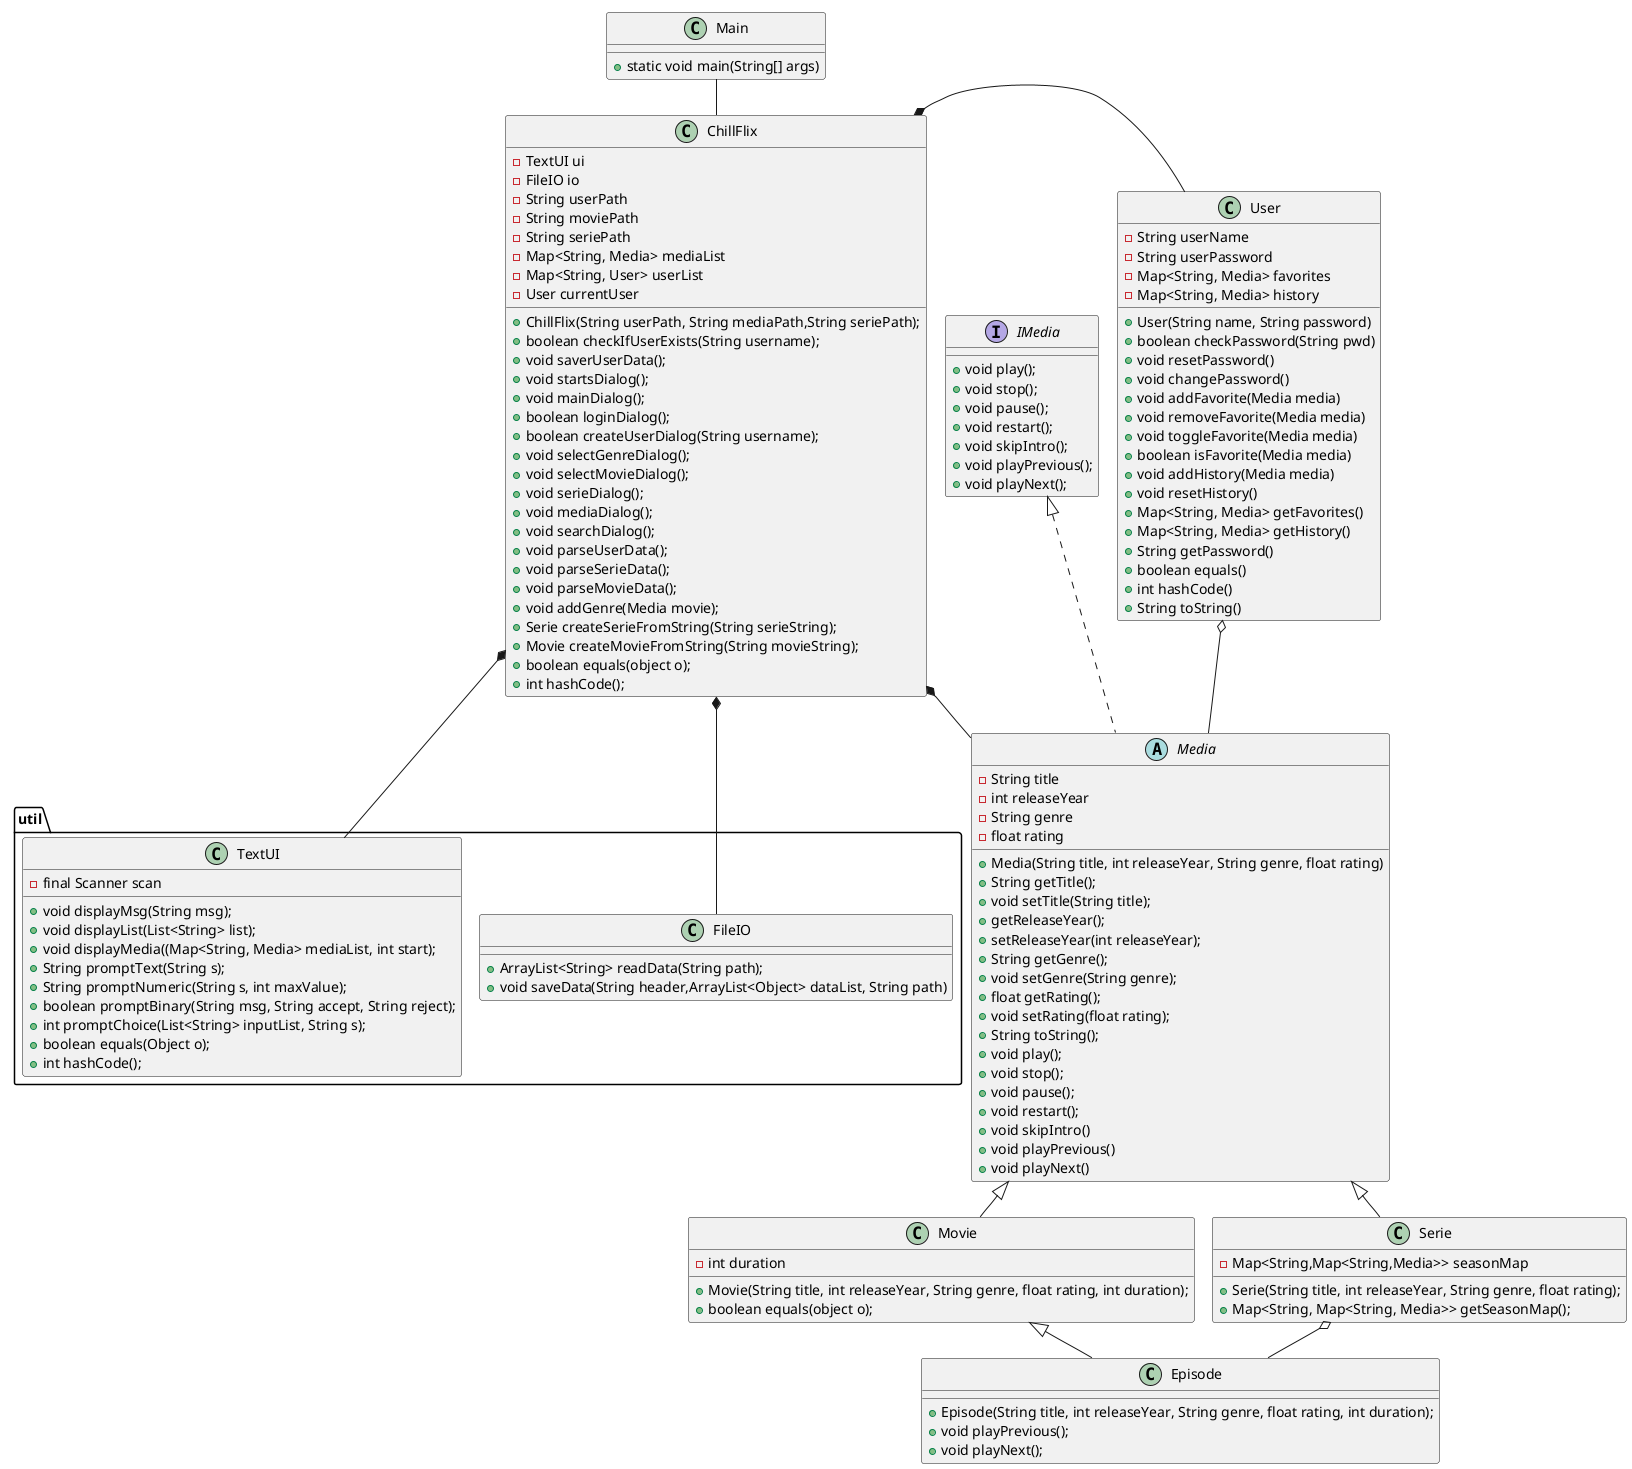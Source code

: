 @startuml
'https://plantuml.com/class-diagram
!pragma layout smetana

Class Main{
+static void main(String[] args)
}

Class ChillFlix{
-TextUI ui
-FileIO io
-String userPath
-String moviePath
-String seriePath
-Map<String, Media> mediaList
-Map<String, User> userList
-User currentUser
+ChillFlix(String userPath, String mediaPath,String seriePath);
+boolean checkIfUserExists(String username);
+void saverUserData();
+void startsDialog();
+void mainDialog();
+boolean loginDialog();
+boolean createUserDialog(String username);
+void selectGenreDialog();
+void selectMovieDialog();
+void serieDialog();
+void mediaDialog();
+void searchDialog();
+void parseUserData();
+void parseSerieData();
+void parseMovieData();
+void addGenre(Media movie);
+Serie createSerieFromString(String serieString);
+Movie createMovieFromString(String movieString);
+boolean equals(object o);
+int hashCode();
}


Class User{
-String userName
-String userPassword
-Map<String, Media> favorites
-Map<String, Media> history
+User(String name, String password)
+boolean checkPassword(String pwd)
+void resetPassword()
+void changePassword()
+void addFavorite(Media media)
+void removeFavorite(Media media)
+void toggleFavorite(Media media)
+boolean isFavorite(Media media)
+void addHistory(Media media)
+void resetHistory()
+Map<String, Media> getFavorites()
+Map<String, Media> getHistory()
+String getPassword()
+boolean equals()
+int hashCode()
+String toString()
}

Interface IMedia{
+void play();
+void stop();
+void pause();
+void restart();
+void skipIntro();
+void playPrevious();
+void playNext();
}
abstract Class Media{
-String title
-int releaseYear
-String genre
-float rating
+Media(String title, int releaseYear, String genre, float rating)
+String getTitle();
+void setTitle(String title);
+getReleaseYear();
+setReleaseYear(int releaseYear);
+String getGenre();
+void setGenre(String genre);
+float getRating();
+void setRating(float rating);
+String toString();
+void play();
+void stop();
+void pause();
+void restart();
+void skipIntro()
+void playPrevious()
+void playNext()
}

Class Movie {
-int duration
+Movie(String title, int releaseYear, String genre, float rating, int duration);
+boolean equals(object o);
}

Class Serie{
-Map<String,Map<String,Media>> seasonMap
+Serie(String title, int releaseYear, String genre, float rating);
+Map<String, Map<String, Media>> getSeasonMap();

}


Class Episode{
+Episode(String title, int releaseYear, String genre, float rating, int duration);
+void playPrevious();
+void playNext();
}
package util {
    Class FileIO{
    +ArrayList<String> readData(String path);
    +void saveData(String header,ArrayList<Object> dataList, String path)
    }


    Class TextUI{
    - final Scanner scan
    +void displayMsg(String msg);
    +void displayList(List<String> list);
    +void displayMedia((Map<String, Media> mediaList, int start);
    +String promptText(String s);
    +String promptNumeric(String s, int maxValue);
    +boolean promptBinary(String msg, String accept, String reject);
    +int promptChoice(List<String> inputList, String s);
    +boolean equals(Object o);
    +int hashCode();
    }
}


Movie <|-- Episode
Media <|-- Movie
Media <|-- Serie
Serie o-- Episode
IMedia <|.. Media
ChillFlix *- User
ChillFlix *-- Media
ChillFlix *-- FileIO
ChillFlix *-- TextUI
Main -- ChillFlix
User o- Media

@enduml

implements ..|>
extends <|-- (is-a)
composition *-- (must-have)
Aggregation o-- (can-have)
Associering <--